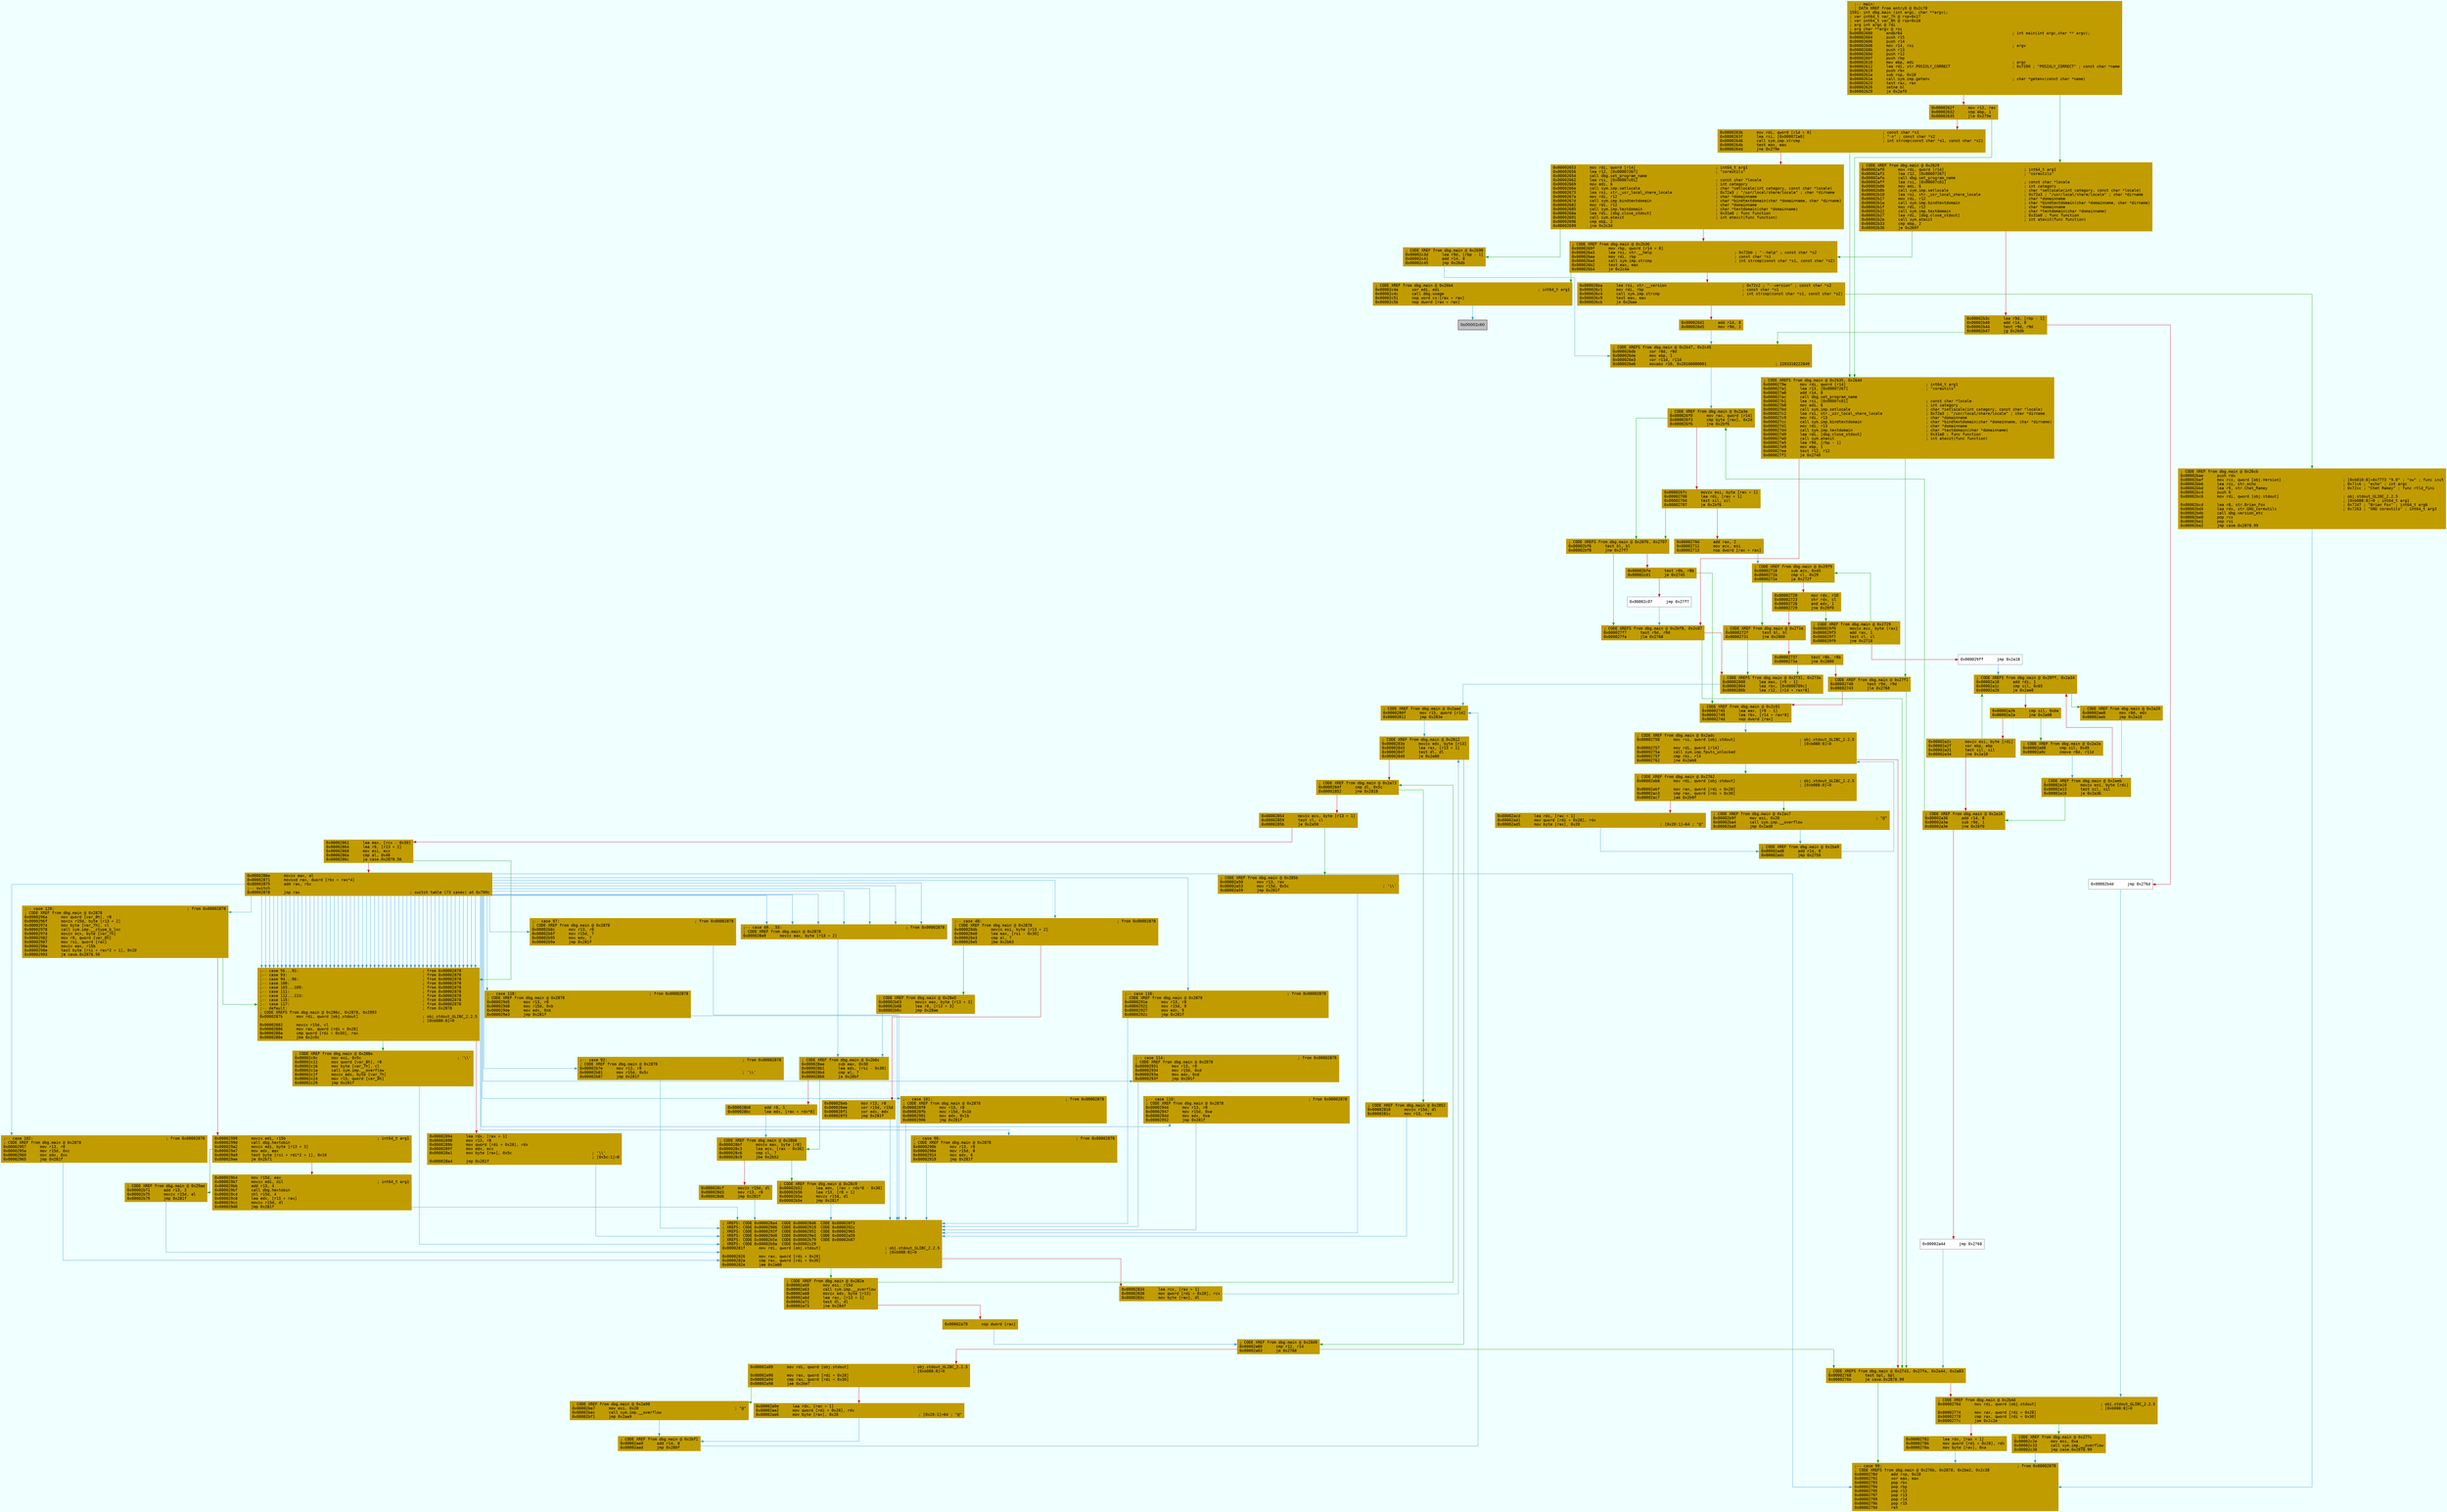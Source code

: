 digraph code {
	graph [bgcolor=azure fontsize=8 fontname="Courier" splines="ortho"];
	node [fillcolor=gray style=filled shape=box];
	edge [arrowhead="normal"];
	"0x00002600" [URL="dbg.main/0x00002600", fillcolor="#c19c00",color="#c19c00", fontname="Courier",label="  ;-- main:\l  ; DATA XREF from entry0 @ 0x2c78\l1591: int dbg.main (int argc, char **argv);\l; var int64_t var_7h @ rsp+0x17\l; var int64_t var_8h @ rsp+0x18\l; arg int argc @ rdi\l; arg char **argv @ rsi\l0x00002600      endbr64                                                ; int main(int argc,char ** argv);\l0x00002604      push r15\l0x00002606      push r14\l0x00002608      mov r14, rsi                                           ; argv\l0x0000260b      push r13\l0x0000260d      push r12\l0x0000260f      push rbp\l0x00002610      mov ebp, edi                                           ; argc\l0x00002612      lea rdi, str.POSIXLY_CORRECT                           ; 0x7290 ; \"POSIXLY_CORRECT\" ; const char *name\l0x00002619      push rbx\l0x0000261a      sub rsp, 0x18\l0x0000261e      call sym.imp.getenv                                    ; char *getenv(const char *name)\l0x00002623      test rax, rax\l0x00002626      setne bl\l0x00002629      je 0x2af0\l"]
	"0x0000262f" [URL="dbg.main/0x0000262f", fillcolor="#c19c00",color="#c19c00", fontname="Courier",label="0x0000262f      mov r12, rax\l0x00002632      cmp ebp, 1\l0x00002635      jle 0x279e\l"]
	"0x0000263b" [URL="dbg.main/0x0000263b", fillcolor="#c19c00",color="#c19c00", fontname="Courier",label="0x0000263b      mov rdi, qword [r14 + 8]                               ; const char *s1\l0x0000263f      lea rsi, [0x000072a0]                                  ; \"-n\" ; const char *s2\l0x00002646      call sym.imp.strcmp                                    ; int strcmp(const char *s1, const char *s2)\l0x0000264b      test eax, eax\l0x0000264d      jne 0x279e\l"]
	"0x00002653" [URL="dbg.main/0x00002653", fillcolor="#c19c00",color="#c19c00", fontname="Courier",label="0x00002653      mov rdi, qword [r14]                                   ; int64_t arg1\l0x00002656      lea r12, [0x00007267]                                  ; \"coreutils\"\l0x0000265d      call dbg.set_program_name\l0x00002662      lea rsi, [0x00007c01]                                  ; const char *locale\l0x00002669      mov edi, 6                                             ; int category\l0x0000266e      call sym.imp.setlocale                                 ; char *setlocale(int category, const char *locale)\l0x00002673      lea rsi, str._usr_local_share_locale                   ; 0x72a3 ; \"/usr/local/share/locale\" ; char *dirname\l0x0000267a      mov rdi, r12                                           ; char *domainname\l0x0000267d      call sym.imp.bindtextdomain                            ; char *bindtextdomain(char *domainname, char *dirname)\l0x00002682      mov rdi, r12                                           ; char *domainname\l0x00002685      call sym.imp.textdomain                                ; char *textdomain(char *domainname)\l0x0000268a      lea rdi, [dbg.close_stdout]                            ; 0x31e0 ; func function\l0x00002691      call sym.atexit                                        ; int atexit(func function)\l0x00002696      cmp ebp, 2\l0x00002699      jne 0x2c3d\l"]
	"0x0000269f" [URL="dbg.main/0x0000269f", fillcolor="#c19c00",color="#c19c00", fontname="Courier",label="; CODE XREF from dbg.main @ 0x2b36\l0x0000269f      mov rbp, qword [r14 + 8]\l0x000026a3      lea rsi, str.__help                                    ; 0x72bb ; \"--help\" ; const char *s2\l0x000026aa      mov rdi, rbp                                           ; const char *s1\l0x000026ad      call sym.imp.strcmp                                    ; int strcmp(const char *s1, const char *s2)\l0x000026b2      test eax, eax\l0x000026b4      je 0x2c4a\l"]
	"0x000026ba" [URL="dbg.main/0x000026ba", fillcolor="#c19c00",color="#c19c00", fontname="Courier",label="0x000026ba      lea rsi, str.__version                                 ; 0x72c2 ; \"--version\" ; const char *s2\l0x000026c1      mov rdi, rbp                                           ; const char *s1\l0x000026c4      call sym.imp.strcmp                                    ; int strcmp(const char *s1, const char *s2)\l0x000026c9      test eax, eax\l0x000026cb      je 0x2bae\l"]
	"0x000026d1" [URL="dbg.main/0x000026d1", fillcolor="#c19c00",color="#c19c00", fontname="Courier",label="0x000026d1      add r14, 8\l0x000026d5      mov r9d, 1\l"]
	"0x000026db" [URL="dbg.main/0x000026db", fillcolor="#c19c00",color="#c19c00", fontname="Courier",label="; CODE XREFS from dbg.main @ 0x2b47, 0x2c45\l0x000026db      xor r8d, r8d\l0x000026de      mov ebp, 1\l0x000026e3      xor r11d, r11d\l0x000026e6      movabs r10, 0x20100000001                              ; 2203318222849\l"]
	"0x000026f0" [URL="dbg.main/0x000026f0", fillcolor="#c19c00",color="#c19c00", fontname="Courier",label="; CODE XREF from dbg.main @ 0x2a3e\l0x000026f0      mov rax, qword [r14]\l0x000026f3      cmp byte [rax], 0x2d\l0x000026f6      jne 0x2bf6\l"]
	"0x000026fc" [URL="dbg.main/0x000026fc", fillcolor="#c19c00",color="#c19c00", fontname="Courier",label="0x000026fc      movzx esi, byte [rax + 1]\l0x00002700      lea rdi, [rax + 1]\l0x00002704      test sil, sil\l0x00002707      je 0x2bf6\l"]
	"0x0000270d" [URL="dbg.main/0x0000270d", fillcolor="#c19c00",color="#c19c00", fontname="Courier",label="0x0000270d      add rax, 2\l0x00002711      mov ecx, esi\l0x00002713      nop dword [rax + rax]\l"]
	"0x00002718" [URL="dbg.main/0x00002718", fillcolor="#c19c00",color="#c19c00", fontname="Courier",label="; CODE XREF from dbg.main @ 0x29f9\l0x00002718      sub ecx, 0x45\l0x0000271b      cmp cl, 0x29\l0x0000271e      ja 0x272f\l"]
	"0x00002720" [URL="dbg.main/0x00002720", fillcolor="#c19c00",color="#c19c00", fontname="Courier",label="0x00002720      mov rdx, r10\l0x00002723      shr rdx, cl\l0x00002726      and edx, 1\l0x00002729      jne 0x29f0\l"]
	"0x0000272f" [URL="dbg.main/0x0000272f", fillcolor="#c19c00",color="#c19c00", fontname="Courier",label="; CODE XREF from dbg.main @ 0x271e\l0x0000272f      test bl, bl\l0x00002731      jne 0x2800\l"]
	"0x00002737" [URL="dbg.main/0x00002737", fillcolor="#c19c00",color="#c19c00", fontname="Courier",label="0x00002737      test r8b, r8b\l0x0000273a      jne 0x2800\l"]
	"0x00002740" [URL="dbg.main/0x00002740", fillcolor="#c19c00",color="#c19c00", fontname="Courier",label="; CODE XREF from dbg.main @ 0x27f1\l0x00002740      test r9d, r9d\l0x00002743      jle 0x2768\l"]
	"0x00002745" [URL="dbg.main/0x00002745", fillcolor="#c19c00",color="#c19c00", fontname="Courier",label="; CODE XREF from dbg.main @ 0x2c01\l0x00002745      lea eax, [r9 - 1]\l0x00002749      lea rbx, [r14 + rax*8]\l0x0000274d      nop dword [rax]\l"]
	"0x00002750" [URL="dbg.main/0x00002750", fillcolor="#c19c00",color="#c19c00", fontname="Courier",label="; CODE XREF from dbg.main @ 0x2adc\l0x00002750      mov rsi, qword [obj.stdout]                            ; obj.stdout_GLIBC_2.2.5\l                                                                       ; [0xb088:8]=0\l0x00002757      mov rdi, qword [r14]\l0x0000275a      call sym.imp.fputs_unlocked\l0x0000275f      cmp rbx, r14\l0x00002762      jne 0x2ab8\l"]
	"0x00002768" [URL="dbg.main/0x00002768", fillcolor="#c19c00",color="#c19c00", fontname="Courier",label="; CODE XREFS from dbg.main @ 0x2743, 0x27fa, 0x2a44, 0x2a83\l0x00002768      test bpl, bpl\l0x0000276b      je case.0x2878.99\l"]
	"0x0000276d" [URL="dbg.main/0x0000276d", fillcolor="#c19c00",color="#c19c00", fontname="Courier",label="; CODE XREF from dbg.main @ 0x2b4d\l0x0000276d      mov rdi, qword [obj.stdout]                            ; obj.stdout_GLIBC_2.2.5\l                                                                       ; [0xb088:8]=0\l0x00002774      mov rax, qword [rdi + 0x28]\l0x00002778      cmp rax, qword [rdi + 0x30]\l0x0000277c      jae 0x2c2e\l"]
	"0x00002782" [URL="dbg.main/0x00002782", fillcolor="#c19c00",color="#c19c00", fontname="Courier",label="0x00002782      lea rdx, [rax + 1]\l0x00002786      mov qword [rdi + 0x28], rdx\l0x0000278a      mov byte [rax], 0xa\l"]
	"0x0000278d" [URL="dbg.main/0x0000278d", fillcolor="#c19c00",color="#c19c00", fontname="Courier",label=";-- case 99:                                                           ; from 0x00002878\l; CODE XREFS from dbg.main @ 0x276b, 0x2878, 0x2be2, 0x2c38\l0x0000278d      add rsp, 0x18\l0x00002791      xor eax, eax\l0x00002793      pop rbx\l0x00002794      pop rbp\l0x00002795      pop r12\l0x00002797      pop r13\l0x00002799      pop r14\l0x0000279b      pop r15\l0x0000279d      ret\l"]
	"0x0000279e" [URL="dbg.main/0x0000279e", fillcolor="#c19c00",color="#c19c00", fontname="Courier",label="; CODE XREFS from dbg.main @ 0x2635, 0x264d\l0x0000279e      mov rdi, qword [r14]                                   ; int64_t arg1\l0x000027a1      lea r13, [0x00007267]                                  ; \"coreutils\"\l0x000027a8      add r14, 8\l0x000027ac      call dbg.set_program_name\l0x000027b1      lea rsi, [0x00007c01]                                  ; const char *locale\l0x000027b8      mov edi, 6                                             ; int category\l0x000027bd      call sym.imp.setlocale                                 ; char *setlocale(int category, const char *locale)\l0x000027c2      lea rsi, str._usr_local_share_locale                   ; 0x72a3 ; \"/usr/local/share/locale\" ; char *dirname\l0x000027c9      mov rdi, r13                                           ; char *domainname\l0x000027cc      call sym.imp.bindtextdomain                            ; char *bindtextdomain(char *domainname, char *dirname)\l0x000027d1      mov rdi, r13                                           ; char *domainname\l0x000027d4      call sym.imp.textdomain                                ; char *textdomain(char *domainname)\l0x000027d9      lea rdi, [dbg.close_stdout]                            ; 0x31e0 ; func function\l0x000027e0      call sym.atexit                                        ; int atexit(func function)\l0x000027e5      lea r9d, [rbp - 1]\l0x000027e9      mov ebp, 1\l0x000027ee      test r12, r12\l0x000027f1      je 0x2740\l"]
	"0x000027f7" [URL="dbg.main/0x000027f7", fillcolor="#c19c00",color="#c19c00", fontname="Courier",label="; CODE XREFS from dbg.main @ 0x2bf8, 0x2c07\l0x000027f7      test r9d, r9d\l0x000027fa      jle 0x2768\l"]
	"0x00002800" [URL="dbg.main/0x00002800", fillcolor="#c19c00",color="#c19c00", fontname="Courier",label="; CODE XREFS from dbg.main @ 0x2731, 0x273a\l0x00002800      lea eax, [r9 - 1]\l0x00002804      lea rbx, [0x0000709c]\l0x0000280b      lea r12, [r14 + rax*8]\l"]
	"0x0000280f" [URL="dbg.main/0x0000280f", fillcolor="#c19c00",color="#c19c00", fontname="Courier",label="; CODE XREF from dbg.main @ 0x2aad\l0x0000280f      mov r13, qword [r14]\l0x00002812      jmp 0x283e\l"]
	"0x00002818" [URL="dbg.main/0x00002818", fillcolor="#c19c00",color="#c19c00", fontname="Courier",label="; CODE XREF from dbg.main @ 0x2852\l0x00002818      movzx r15d, dl\l0x0000281c      mov r13, rax\l"]
	"0x0000281f" [URL="dbg.main/0x0000281f", fillcolor="#c19c00",color="#c19c00", fontname="Courier",label="; XREFS: CODE 0x000028a4  CODE 0x000028d6  CODE 0x000028f3  \l; XREFS: CODE 0x00002906  CODE 0x00002919  CODE 0x0000292c  \l; XREFS: CODE 0x0000293f  CODE 0x00002952  CODE 0x00002965  \l; XREFS: CODE 0x000029d0  CODE 0x000029e3  CODE 0x00002a59  \l; XREFS: CODE 0x00002b5e  CODE 0x00002b79  CODE 0x00002b87  \l; XREFS: CODE 0x00002b9a  CODE 0x00002c29  \l0x0000281f      mov rdi, qword [obj.stdout]                            ; obj.stdout_GLIBC_2.2.5\l                                                                       ; [0xb088:8]=0\l0x00002826      mov rax, qword [rdi + 0x28]\l0x0000282a      cmp rax, qword [rdi + 0x30]\l0x0000282e      jae 0x2a60\l"]
	"0x00002834" [URL="dbg.main/0x00002834", fillcolor="#c19c00",color="#c19c00", fontname="Courier",label="0x00002834      lea rcx, [rax + 1]\l0x00002838      mov qword [rdi + 0x28], rcx\l0x0000283c      mov byte [rax], dl\l"]
	"0x0000283e" [URL="dbg.main/0x0000283e", fillcolor="#c19c00",color="#c19c00", fontname="Courier",label="; CODE XREF from dbg.main @ 0x2812\l0x0000283e      movzx edx, byte [r13]\l0x00002843      lea rax, [r13 + 1]\l0x00002847      test dl, dl\l0x00002849      je 0x2a80\l"]
	"0x0000284f" [URL="dbg.main/0x0000284f", fillcolor="#c19c00",color="#c19c00", fontname="Courier",label="; CODE XREF from dbg.main @ 0x2a73\l0x0000284f      cmp dl, 0x5c\l0x00002852      jne 0x2818\l"]
	"0x00002854" [URL="dbg.main/0x00002854", fillcolor="#c19c00",color="#c19c00", fontname="Courier",label="0x00002854      movzx ecx, byte [r13 + 1]\l0x00002859      test cl, cl\l0x0000285b      je 0x2a50\l"]
	"0x00002861" [URL="dbg.main/0x00002861", fillcolor="#c19c00",color="#c19c00", fontname="Courier",label="0x00002861      lea eax, [rcx - 0x30]\l0x00002864      lea r8, [r13 + 2]\l0x00002868      mov esi, ecx\l0x0000286a      cmp al, 0x48\l0x0000286c      ja case.0x2878.56\l"]
	"0x0000286e" [URL="dbg.main/0x0000286e", fillcolor="#c19c00",color="#c19c00", fontname="Courier",label="0x0000286e      movzx eax, al\l0x00002871      movsxd rax, dword [rbx + rax*4]\l0x00002875      add rax, rbx\l;-- switch\l0x00002878      jmp rax                                                ; switch table (73 cases) at 0x709c\l"]
	"0x0000287b" [URL="dbg.main/0x0000287b", fillcolor="#c19c00",color="#c19c00", fontname="Courier",label=";-- case 56...91:                                                      ; from 0x00002878\l;-- case 93:                                                           ; from 0x00002878\l;-- case 94...96:                                                      ; from 0x00002878\l;-- case 100:                                                          ; from 0x00002878\l;-- case 103...109:                                                    ; from 0x00002878\l;-- case 111:                                                          ; from 0x00002878\l;-- case 112...113:                                                    ; from 0x00002878\l;-- case 115:                                                          ; from 0x00002878\l;-- case 117:                                                          ; from 0x00002878\l;-- default:                                                           ; from 0x2878\l; CODE XREFS from dbg.main @ 0x286c, 0x2878, 0x2993\l0x0000287b      mov rdi, qword [obj.stdout]                            ; obj.stdout_GLIBC_2.2.5\l                                                                       ; [0xb088:8]=0\l0x00002882      movzx r15d, cl\l0x00002886      mov rax, qword [rdi + 0x28]\l0x0000288a      cmp qword [rdi + 0x30], rax\l0x0000288e      jbe 0x2c0c\l"]
	"0x00002894" [URL="dbg.main/0x00002894", fillcolor="#c19c00",color="#c19c00", fontname="Courier",label="0x00002894      lea rdx, [rax + 1]\l0x00002898      mov r13, r8\l0x0000289b      mov qword [rdi + 0x28], rdx\l0x0000289f      mov edx, ecx\l0x000028a1      mov byte [rax], 0x5c                                   ; '\\\\'\l                                                                       ; [0x5c:1]=0\l0x000028a4      jmp 0x281f\l"]
	"0x000028a9" [URL="dbg.main/0x000028a9", fillcolor="#c19c00",color="#c19c00", fontname="Courier",label=";-- case 49...55:                                                      ; from 0x00002878\l; CODE XREF from dbg.main @ 0x2878\l0x000028a9      movzx eax, byte [r13 + 2]\l"]
	"0x000028ae" [URL="dbg.main/0x000028ae", fillcolor="#c19c00",color="#c19c00", fontname="Courier",label="; CODE XREF from dbg.main @ 0x2b6c\l0x000028ae      sub eax, 0x30\l0x000028b1      lea edx, [rsi - 0x30]\l0x000028b4      cmp al, 7\l0x000028b6      ja 0x28bf\l"]
	"0x000028b8" [URL="dbg.main/0x000028b8", fillcolor="#c19c00",color="#c19c00", fontname="Courier",label="0x000028b8      add r8, 1\l0x000028bc      lea edx, [rax + rdx*8]\l"]
	"0x000028bf" [URL="dbg.main/0x000028bf", fillcolor="#c19c00",color="#c19c00", fontname="Courier",label="; CODE XREF from dbg.main @ 0x28b6\l0x000028bf      movzx eax, byte [r8]\l0x000028c3      lea ecx, [rax - 0x30]\l0x000028c6      cmp cl, 7\l0x000028c9      jbe 0x2b52\l"]
	"0x000028cf" [URL="dbg.main/0x000028cf", fillcolor="#c19c00",color="#c19c00", fontname="Courier",label="0x000028cf      movzx r15d, dl\l0x000028d3      mov r13, r8\l0x000028d6      jmp 0x281f\l"]
	"0x000028db" [URL="dbg.main/0x000028db", fillcolor="#c19c00",color="#c19c00", fontname="Courier",label=";-- case 48:                                                           ; from 0x00002878\l; CODE XREF from dbg.main @ 0x2878\l0x000028db      movzx esi, byte [r13 + 2]\l0x000028e0      lea eax, [rsi - 0x30]\l0x000028e3      cmp al, 7\l0x000028e5      jbe 0x2b63\l"]
	"0x000028eb" [URL="dbg.main/0x000028eb", fillcolor="#c19c00",color="#c19c00", fontname="Courier",label="0x000028eb      mov r13, r8\l0x000028ee      xor r15d, r15d\l0x000028f1      xor edx, edx\l0x000028f3      jmp 0x281f\l"]
	"0x000028f8" [URL="dbg.main/0x000028f8", fillcolor="#c19c00",color="#c19c00", fontname="Courier",label=";-- case 101:                                                          ; from 0x00002878\l; CODE XREF from dbg.main @ 0x2878\l0x000028f8      mov r13, r8\l0x000028fb      mov r15d, 0x1b\l0x00002901      mov edx, 0x1b\l0x00002906      jmp 0x281f\l"]
	"0x0000290b" [URL="dbg.main/0x0000290b", fillcolor="#c19c00",color="#c19c00", fontname="Courier",label=";-- case 98:                                                           ; from 0x00002878\l; CODE XREF from dbg.main @ 0x2878\l0x0000290b      mov r13, r8\l0x0000290e      mov r15d, 8\l0x00002914      mov edx, 8\l0x00002919      jmp 0x281f\l"]
	"0x0000291e" [URL="dbg.main/0x0000291e", fillcolor="#c19c00",color="#c19c00", fontname="Courier",label=";-- case 116:                                                          ; from 0x00002878\l; CODE XREF from dbg.main @ 0x2878\l0x0000291e      mov r13, r8\l0x00002921      mov r15d, 9\l0x00002927      mov edx, 9\l0x0000292c      jmp 0x281f\l"]
	"0x00002931" [URL="dbg.main/0x00002931", fillcolor="#c19c00",color="#c19c00", fontname="Courier",label=";-- case 114:                                                          ; from 0x00002878\l; CODE XREF from dbg.main @ 0x2878\l0x00002931      mov r13, r8\l0x00002934      mov r15d, 0xd\l0x0000293a      mov edx, 0xd\l0x0000293f      jmp 0x281f\l"]
	"0x00002944" [URL="dbg.main/0x00002944", fillcolor="#c19c00",color="#c19c00", fontname="Courier",label=";-- case 110:                                                          ; from 0x00002878\l; CODE XREF from dbg.main @ 0x2878\l0x00002944      mov r13, r8\l0x00002947      mov r15d, 0xa\l0x0000294d      mov edx, 0xa\l0x00002952      jmp 0x281f\l"]
	"0x00002957" [URL="dbg.main/0x00002957", fillcolor="#c19c00",color="#c19c00", fontname="Courier",label=";-- case 102:                                                          ; from 0x00002878\l; CODE XREF from dbg.main @ 0x2878\l0x00002957      mov r13, r8\l0x0000295a      mov r15d, 0xc\l0x00002960      mov edx, 0xc\l0x00002965      jmp 0x281f\l"]
	"0x0000296a" [URL="dbg.main/0x0000296a", fillcolor="#c19c00",color="#c19c00", fontname="Courier",label=";-- case 120:                                                          ; from 0x00002878\l; CODE XREF from dbg.main @ 0x2878\l0x0000296a      mov qword [var_8h], r8\l0x0000296f      movzx r15d, byte [r13 + 2]\l0x00002974      mov byte [var_7h], cl\l0x00002978      call sym.imp.__ctype_b_loc\l0x0000297d      movzx ecx, byte [var_7h]\l0x00002982      mov r8, qword [var_8h]\l0x00002987      mov rsi, qword [rax]\l0x0000298a      movzx eax, r15b\l0x0000298e      test byte [rsi + rax*2 + 1], 0x10\l0x00002993      je case.0x2878.56\l"]
	"0x00002999" [URL="dbg.main/0x00002999", fillcolor="#c19c00",color="#c19c00", fontname="Courier",label="0x00002999      movzx edi, r15b                                        ; int64_t arg1\l0x0000299d      call dbg.hextobin\l0x000029a2      movzx edi, byte [r13 + 3]\l0x000029a7      mov edx, eax\l0x000029a9      test byte [rsi + rdi*2 + 1], 0x10\l0x000029ae      je 0x2b71\l"]
	"0x000029b4" [URL="dbg.main/0x000029b4", fillcolor="#c19c00",color="#c19c00", fontname="Courier",label="0x000029b4      mov r15d, eax\l0x000029b7      movzx edi, dil                                         ; int64_t arg1\l0x000029bb      add r13, 4\l0x000029bf      call dbg.hextobin\l0x000029c4      shl r15d, 4\l0x000029c8      lea edx, [r15 + rax]\l0x000029cc      movzx r15d, dl\l0x000029d0      jmp 0x281f\l"]
	"0x000029d5" [URL="dbg.main/0x000029d5", fillcolor="#c19c00",color="#c19c00", fontname="Courier",label=";-- case 118:                                                          ; from 0x00002878\l; CODE XREF from dbg.main @ 0x2878\l0x000029d5      mov r13, r8\l0x000029d8      mov r15d, 0xb\l0x000029de      mov edx, 0xb\l0x000029e3      jmp 0x281f\l"]
	"0x000029f0" [URL="dbg.main/0x000029f0", fillcolor="#c19c00",color="#c19c00", fontname="Courier",label="; CODE XREF from dbg.main @ 0x2729\l0x000029f0      movzx ecx, byte [rax]\l0x000029f3      add rax, 1\l0x000029f7      test cl, cl\l0x000029f9      jne 0x2718\l"]
	"0x000029ff" [URL="dbg.main/0x000029ff", fillcolor="white",color="#767676", fontname="Courier",label="0x000029ff      jmp 0x2a18\l"]
	"0x00002a08" [URL="dbg.main/0x00002a08", fillcolor="#c19c00",color="#c19c00", fontname="Courier",label="; CODE XREF from dbg.main @ 0x2a2a\l0x00002a08      cmp sil, 0x45\l0x00002a0c      cmove r8d, r11d\l"]
	"0x00002a10" [URL="dbg.main/0x00002a10", fillcolor="#c19c00",color="#c19c00", fontname="Courier",label="; CODE XREF from dbg.main @ 0x2aeb\l0x00002a10      movzx esi, byte [rdi]\l0x00002a13      test sil, sil\l0x00002a16      je 0x2a36\l"]
	"0x00002a18" [URL="dbg.main/0x00002a18", fillcolor="#c19c00",color="#c19c00", fontname="Courier",label="; CODE XREFS from dbg.main @ 0x29ff, 0x2a34\l0x00002a18      add rdi, 1\l0x00002a1c      cmp sil, 0x65\l0x00002a20      je 0x2ae8\l"]
	"0x00002a26" [URL="dbg.main/0x00002a26", fillcolor="#c19c00",color="#c19c00", fontname="Courier",label="0x00002a26      cmp sil, 0x6e\l0x00002a2a      jne 0x2a08\l"]
	"0x00002a2c" [URL="dbg.main/0x00002a2c", fillcolor="#c19c00",color="#c19c00", fontname="Courier",label="0x00002a2c      movzx esi, byte [rdi]\l0x00002a2f      xor ebp, ebp\l0x00002a31      test sil, sil\l0x00002a34      jne 0x2a18\l"]
	"0x00002a36" [URL="dbg.main/0x00002a36", fillcolor="#c19c00",color="#c19c00", fontname="Courier",label="; CODE XREF from dbg.main @ 0x2a16\l0x00002a36      add r14, 8\l0x00002a3a      sub r9d, 1\l0x00002a3e      jne 0x26f0\l"]
	"0x00002a44" [URL="dbg.main/0x00002a44", fillcolor="white",color="#767676", fontname="Courier",label="0x00002a44      jmp 0x2768\l"]
	"0x00002a50" [URL="dbg.main/0x00002a50", fillcolor="#c19c00",color="#c19c00", fontname="Courier",label="; CODE XREF from dbg.main @ 0x285b\l0x00002a50      mov r13, rax\l0x00002a53      mov r15d, 0x5c                                         ; '\\\\'\l0x00002a59      jmp 0x281f\l"]
	"0x00002a60" [URL="dbg.main/0x00002a60", fillcolor="#c19c00",color="#c19c00", fontname="Courier",label="; CODE XREF from dbg.main @ 0x282e\l0x00002a60      mov esi, r15d\l0x00002a63      call sym.imp.__overflow\l0x00002a68      movzx edx, byte [r13]\l0x00002a6d      lea rax, [r13 + 1]\l0x00002a71      test dl, dl\l0x00002a73      jne 0x284f\l"]
	"0x00002a79" [URL="dbg.main/0x00002a79", fillcolor="#c19c00",color="#c19c00", fontname="Courier",label="0x00002a79      nop dword [rax]\l"]
	"0x00002a80" [URL="dbg.main/0x00002a80", fillcolor="#c19c00",color="#c19c00", fontname="Courier",label="; CODE XREF from dbg.main @ 0x2849\l0x00002a80      cmp r12, r14\l0x00002a83      je 0x2768\l"]
	"0x00002a89" [URL="dbg.main/0x00002a89", fillcolor="#c19c00",color="#c19c00", fontname="Courier",label="0x00002a89      mov rdi, qword [obj.stdout]                            ; obj.stdout_GLIBC_2.2.5\l                                                                       ; [0xb088:8]=0\l0x00002a90      mov rax, qword [rdi + 0x28]\l0x00002a94      cmp rax, qword [rdi + 0x30]\l0x00002a98      jae 0x2be7\l"]
	"0x00002a9e" [URL="dbg.main/0x00002a9e", fillcolor="#c19c00",color="#c19c00", fontname="Courier",label="0x00002a9e      lea rdx, [rax + 1]\l0x00002aa2      mov qword [rdi + 0x28], rdx\l0x00002aa6      mov byte [rax], 0x20                                   ; [0x20:1]=64 ; \"@\"\l"]
	"0x00002aa9" [URL="dbg.main/0x00002aa9", fillcolor="#c19c00",color="#c19c00", fontname="Courier",label="; CODE XREF from dbg.main @ 0x2bf1\l0x00002aa9      add r14, 8\l0x00002aad      jmp 0x280f\l"]
	"0x00002ab8" [URL="dbg.main/0x00002ab8", fillcolor="#c19c00",color="#c19c00", fontname="Courier",label="; CODE XREF from dbg.main @ 0x2762\l0x00002ab8      mov rdi, qword [obj.stdout]                            ; obj.stdout_GLIBC_2.2.5\l                                                                       ; [0xb088:8]=0\l0x00002abf      mov rax, qword [rdi + 0x28]\l0x00002ac3      cmp rax, qword [rdi + 0x30]\l0x00002ac7      jae 0x2b9f\l"]
	"0x00002acd" [URL="dbg.main/0x00002acd", fillcolor="#c19c00",color="#c19c00", fontname="Courier",label="0x00002acd      lea rdx, [rax + 1]\l0x00002ad1      mov qword [rdi + 0x28], rdx\l0x00002ad5      mov byte [rax], 0x20                                   ; [0x20:1]=64 ; \"@\"\l"]
	"0x00002ad8" [URL="dbg.main/0x00002ad8", fillcolor="#c19c00",color="#c19c00", fontname="Courier",label="; CODE XREF from dbg.main @ 0x2ba9\l0x00002ad8      add r14, 8\l0x00002adc      jmp 0x2750\l"]
	"0x00002ae8" [URL="dbg.main/0x00002ae8", fillcolor="#c19c00",color="#c19c00", fontname="Courier",label="; CODE XREF from dbg.main @ 0x2a20\l0x00002ae8      mov r8d, edx\l0x00002aeb      jmp 0x2a10\l"]
	"0x00002af0" [URL="dbg.main/0x00002af0", fillcolor="#c19c00",color="#c19c00", fontname="Courier",label="; CODE XREF from dbg.main @ 0x2629\l0x00002af0      mov rdi, qword [r14]                                   ; int64_t arg1\l0x00002af3      lea r12, [0x00007267]                                  ; \"coreutils\"\l0x00002afa      call dbg.set_program_name\l0x00002aff      lea rsi, [0x00007c01]                                  ; const char *locale\l0x00002b06      mov edi, 6                                             ; int category\l0x00002b0b      call sym.imp.setlocale                                 ; char *setlocale(int category, const char *locale)\l0x00002b10      lea rsi, str._usr_local_share_locale                   ; 0x72a3 ; \"/usr/local/share/locale\" ; char *dirname\l0x00002b17      mov rdi, r12                                           ; char *domainname\l0x00002b1a      call sym.imp.bindtextdomain                            ; char *bindtextdomain(char *domainname, char *dirname)\l0x00002b1f      mov rdi, r12                                           ; char *domainname\l0x00002b22      call sym.imp.textdomain                                ; char *textdomain(char *domainname)\l0x00002b27      lea rdi, [dbg.close_stdout]                            ; 0x31e0 ; func function\l0x00002b2e      call sym.atexit                                        ; int atexit(func function)\l0x00002b33      cmp ebp, 2\l0x00002b36      je 0x269f\l"]
	"0x00002b3c" [URL="dbg.main/0x00002b3c", fillcolor="#c19c00",color="#c19c00", fontname="Courier",label="0x00002b3c      lea r9d, [rbp - 1]\l0x00002b40      add r14, 8\l0x00002b44      test r9d, r9d\l0x00002b47      jg 0x26db\l"]
	"0x00002b4d" [URL="dbg.main/0x00002b4d", fillcolor="white",color="#767676", fontname="Courier",label="0x00002b4d      jmp 0x276d\l"]
	"0x00002b52" [URL="dbg.main/0x00002b52", fillcolor="#c19c00",color="#c19c00", fontname="Courier",label="; CODE XREF from dbg.main @ 0x28c9\l0x00002b52      lea edx, [rax + rdx*8 - 0x30]\l0x00002b56      lea r13, [r8 + 1]\l0x00002b5a      movzx r15d, dl\l0x00002b5e      jmp 0x281f\l"]
	"0x00002b63" [URL="dbg.main/0x00002b63", fillcolor="#c19c00",color="#c19c00", fontname="Courier",label="; CODE XREF from dbg.main @ 0x28e5\l0x00002b63      movzx eax, byte [r13 + 3]\l0x00002b68      lea r8, [r13 + 3]\l0x00002b6c      jmp 0x28ae\l"]
	"0x00002b71" [URL="dbg.main/0x00002b71", fillcolor="#c19c00",color="#c19c00", fontname="Courier",label="; CODE XREF from dbg.main @ 0x29ae\l0x00002b71      add r13, 3\l0x00002b75      movzx r15d, al\l0x00002b79      jmp 0x281f\l"]
	"0x00002b7e" [URL="dbg.main/0x00002b7e", fillcolor="#c19c00",color="#c19c00", fontname="Courier",label=";-- case 92:                                                           ; from 0x00002878\l; CODE XREF from dbg.main @ 0x2878\l0x00002b7e      mov r13, r8\l0x00002b81      mov r15d, 0x5c                                         ; '\\\\'\l0x00002b87      jmp 0x281f\l"]
	"0x00002b8c" [URL="dbg.main/0x00002b8c", fillcolor="#c19c00",color="#c19c00", fontname="Courier",label=";-- case 97:                                                           ; from 0x00002878\l; CODE XREF from dbg.main @ 0x2878\l0x00002b8c      mov r13, r8\l0x00002b8f      mov r15d, 7\l0x00002b95      mov edx, 7\l0x00002b9a      jmp 0x281f\l"]
	"0x00002b9f" [URL="dbg.main/0x00002b9f", fillcolor="#c19c00",color="#c19c00", fontname="Courier",label="; CODE XREF from dbg.main @ 0x2ac7\l0x00002b9f      mov esi, 0x20                                          ; \"@\"\l0x00002ba4      call sym.imp.__overflow\l0x00002ba9      jmp 0x2ad8\l"]
	"0x00002bae" [URL="dbg.main/0x00002bae", fillcolor="#c19c00",color="#c19c00", fontname="Courier",label="; CODE XREF from dbg.main @ 0x26cb\l0x00002bae      push rdx\l0x00002baf      mov rcx, qword [obj.Version]                           ; [0xb010:8]=0x7773 \"9.0\" ; \"sw\" ; func init\l0x00002bb6      lea rsi, str.echo                                      ; 0x71c6 ; \"echo\" ; int argc\l0x00002bbd      lea r9, str.Chet_Ramey                                 ; 0x72cc ; \"Chet Ramey\" ; func rtld_fini\l0x00002bc4      push 0\l0x00002bc6      mov rdi, qword [obj.stdout]                            ; obj.stdout_GLIBC_2.2.5\l                                                                       ; [0xb088:8]=0 ; int64_t arg1\l0x00002bcd      lea r8, str.Brian_Fox                                  ; 0x72d7 ; \"Brian Fox\" ; int64_t arg6\l0x00002bd4      lea rdx, str.GNU_coreutils                             ; 0x7263 ; \"GNU coreutils\" ; int64_t arg3\l0x00002bdb      call dbg.version_etc\l0x00002be0      pop rcx\l0x00002be1      pop rsi\l0x00002be2      jmp case.0x2878.99\l"]
	"0x00002be7" [URL="dbg.main/0x00002be7", fillcolor="#c19c00",color="#c19c00", fontname="Courier",label="; CODE XREF from dbg.main @ 0x2a98\l0x00002be7      mov esi, 0x20                                          ; \"@\"\l0x00002bec      call sym.imp.__overflow\l0x00002bf1      jmp 0x2aa9\l"]
	"0x00002bf6" [URL="dbg.main/0x00002bf6", fillcolor="#c19c00",color="#c19c00", fontname="Courier",label="; CODE XREFS from dbg.main @ 0x26f6, 0x2707\l0x00002bf6      test bl, bl\l0x00002bf8      jne 0x27f7\l"]
	"0x00002bfe" [URL="dbg.main/0x00002bfe", fillcolor="#c19c00",color="#c19c00", fontname="Courier",label="0x00002bfe      test r8b, r8b\l0x00002c01      je 0x2745\l"]
	"0x00002c07" [URL="dbg.main/0x00002c07", fillcolor="white",color="#767676", fontname="Courier",label="0x00002c07      jmp 0x27f7\l"]
	"0x00002c0c" [URL="dbg.main/0x00002c0c", fillcolor="#c19c00",color="#c19c00", fontname="Courier",label="; CODE XREF from dbg.main @ 0x288e\l0x00002c0c      mov esi, 0x5c                                          ; '\\\\'\l0x00002c11      mov qword [var_8h], r8\l0x00002c16      mov byte [var_7h], cl\l0x00002c1a      call sym.imp.__overflow\l0x00002c1f      movzx edx, byte [var_7h]\l0x00002c24      mov r13, qword [var_8h]\l0x00002c29      jmp 0x281f\l"]
	"0x00002c2e" [URL="dbg.main/0x00002c2e", fillcolor="#c19c00",color="#c19c00", fontname="Courier",label="; CODE XREF from dbg.main @ 0x277c\l0x00002c2e      mov esi, 0xa\l0x00002c33      call sym.imp.__overflow\l0x00002c38      jmp case.0x2878.99\l"]
	"0x00002c3d" [URL="dbg.main/0x00002c3d", fillcolor="#c19c00",color="#c19c00", fontname="Courier",label="; CODE XREF from dbg.main @ 0x2699\l0x00002c3d      lea r9d, [rbp - 1]\l0x00002c41      add r14, 8\l0x00002c45      jmp 0x26db\l"]
	"0x00002c4a" [URL="dbg.main/0x00002c4a", fillcolor="#c19c00",color="#c19c00", fontname="Courier",label="; CODE XREF from dbg.main @ 0x26b4\l0x00002c4a      xor edi, edi                                           ; int64_t arg1\l0x00002c4c      call dbg.usage\l0x00002c51      nop word cs:[rax + rax]\l0x00002c5b      nop dword [rax + rax]\l"]
        "0x00002600" -> "0x00002af0" [color="#13a10e"];
        "0x00002600" -> "0x0000262f" [color="#c50f1f"];
        "0x0000262f" -> "0x0000279e" [color="#13a10e"];
        "0x0000262f" -> "0x0000263b" [color="#c50f1f"];
        "0x0000263b" -> "0x0000279e" [color="#13a10e"];
        "0x0000263b" -> "0x00002653" [color="#c50f1f"];
        "0x00002653" -> "0x00002c3d" [color="#13a10e"];
        "0x00002653" -> "0x0000269f" [color="#c50f1f"];
        "0x0000269f" -> "0x00002c4a" [color="#13a10e"];
        "0x0000269f" -> "0x000026ba" [color="#c50f1f"];
        "0x000026ba" -> "0x00002bae" [color="#13a10e"];
        "0x000026ba" -> "0x000026d1" [color="#c50f1f"];
        "0x000026d1" -> "0x000026db" [color="#3a96dd"];
        "0x000026db" -> "0x000026f0" [color="#3a96dd"];
        "0x000026f0" -> "0x00002bf6" [color="#13a10e"];
        "0x000026f0" -> "0x000026fc" [color="#c50f1f"];
        "0x000026fc" -> "0x00002bf6" [color="#13a10e"];
        "0x000026fc" -> "0x0000270d" [color="#c50f1f"];
        "0x0000270d" -> "0x00002718" [color="#3a96dd"];
        "0x00002718" -> "0x0000272f" [color="#13a10e"];
        "0x00002718" -> "0x00002720" [color="#c50f1f"];
        "0x00002720" -> "0x000029f0" [color="#13a10e"];
        "0x00002720" -> "0x0000272f" [color="#c50f1f"];
        "0x0000272f" -> "0x00002800" [color="#13a10e"];
        "0x0000272f" -> "0x00002737" [color="#c50f1f"];
        "0x00002737" -> "0x00002800" [color="#13a10e"];
        "0x00002737" -> "0x00002740" [color="#c50f1f"];
        "0x00002740" -> "0x00002768" [color="#13a10e"];
        "0x00002740" -> "0x00002745" [color="#c50f1f"];
        "0x00002745" -> "0x00002750" [color="#3a96dd"];
        "0x00002750" -> "0x00002ab8" [color="#13a10e"];
        "0x00002750" -> "0x00002768" [color="#c50f1f"];
        "0x00002768" -> "0x0000278d" [color="#13a10e"];
        "0x00002768" -> "0x0000276d" [color="#c50f1f"];
        "0x0000276d" -> "0x00002c2e" [color="#13a10e"];
        "0x0000276d" -> "0x00002782" [color="#c50f1f"];
        "0x00002782" -> "0x0000278d" [color="#3a96dd"];
        "0x0000279e" -> "0x00002740" [color="#13a10e"];
        "0x0000279e" -> "0x000027f7" [color="#c50f1f"];
        "0x000027f7" -> "0x00002768" [color="#13a10e"];
        "0x000027f7" -> "0x00002800" [color="#c50f1f"];
        "0x00002800" -> "0x0000280f" [color="#3a96dd"];
        "0x0000280f" -> "0x0000283e" [color="#3a96dd"];
        "0x00002818" -> "0x0000281f" [color="#3a96dd"];
        "0x0000281f" -> "0x00002a60" [color="#13a10e"];
        "0x0000281f" -> "0x00002834" [color="#c50f1f"];
        "0x00002834" -> "0x0000283e" [color="#3a96dd"];
        "0x0000283e" -> "0x00002a80" [color="#13a10e"];
        "0x0000283e" -> "0x0000284f" [color="#c50f1f"];
        "0x0000284f" -> "0x00002818" [color="#13a10e"];
        "0x0000284f" -> "0x00002854" [color="#c50f1f"];
        "0x00002854" -> "0x00002a50" [color="#13a10e"];
        "0x00002854" -> "0x00002861" [color="#c50f1f"];
        "0x00002861" -> "0x0000287b" [color="#13a10e"];
        "0x00002861" -> "0x0000286e" [color="#c50f1f"];
        "0x0000286e" -> "0x000028db" [color="#3a96dd"];
        "0x0000286e" -> "0x000028a9" [color="#3a96dd"];
        "0x0000286e" -> "0x000028a9" [color="#3a96dd"];
        "0x0000286e" -> "0x000028a9" [color="#3a96dd"];
        "0x0000286e" -> "0x000028a9" [color="#3a96dd"];
        "0x0000286e" -> "0x000028a9" [color="#3a96dd"];
        "0x0000286e" -> "0x000028a9" [color="#3a96dd"];
        "0x0000286e" -> "0x000028a9" [color="#3a96dd"];
        "0x0000286e" -> "0x0000287b" [color="#3a96dd"];
        "0x0000286e" -> "0x0000287b" [color="#3a96dd"];
        "0x0000286e" -> "0x0000287b" [color="#3a96dd"];
        "0x0000286e" -> "0x0000287b" [color="#3a96dd"];
        "0x0000286e" -> "0x0000287b" [color="#3a96dd"];
        "0x0000286e" -> "0x0000287b" [color="#3a96dd"];
        "0x0000286e" -> "0x0000287b" [color="#3a96dd"];
        "0x0000286e" -> "0x0000287b" [color="#3a96dd"];
        "0x0000286e" -> "0x0000287b" [color="#3a96dd"];
        "0x0000286e" -> "0x0000287b" [color="#3a96dd"];
        "0x0000286e" -> "0x0000287b" [color="#3a96dd"];
        "0x0000286e" -> "0x0000287b" [color="#3a96dd"];
        "0x0000286e" -> "0x0000287b" [color="#3a96dd"];
        "0x0000286e" -> "0x0000287b" [color="#3a96dd"];
        "0x0000286e" -> "0x0000287b" [color="#3a96dd"];
        "0x0000286e" -> "0x0000287b" [color="#3a96dd"];
        "0x0000286e" -> "0x0000287b" [color="#3a96dd"];
        "0x0000286e" -> "0x0000287b" [color="#3a96dd"];
        "0x0000286e" -> "0x0000287b" [color="#3a96dd"];
        "0x0000286e" -> "0x0000287b" [color="#3a96dd"];
        "0x0000286e" -> "0x0000287b" [color="#3a96dd"];
        "0x0000286e" -> "0x0000287b" [color="#3a96dd"];
        "0x0000286e" -> "0x0000287b" [color="#3a96dd"];
        "0x0000286e" -> "0x0000287b" [color="#3a96dd"];
        "0x0000286e" -> "0x0000287b" [color="#3a96dd"];
        "0x0000286e" -> "0x0000287b" [color="#3a96dd"];
        "0x0000286e" -> "0x0000287b" [color="#3a96dd"];
        "0x0000286e" -> "0x0000287b" [color="#3a96dd"];
        "0x0000286e" -> "0x0000287b" [color="#3a96dd"];
        "0x0000286e" -> "0x0000287b" [color="#3a96dd"];
        "0x0000286e" -> "0x0000287b" [color="#3a96dd"];
        "0x0000286e" -> "0x0000287b" [color="#3a96dd"];
        "0x0000286e" -> "0x0000287b" [color="#3a96dd"];
        "0x0000286e" -> "0x0000287b" [color="#3a96dd"];
        "0x0000286e" -> "0x0000287b" [color="#3a96dd"];
        "0x0000286e" -> "0x0000287b" [color="#3a96dd"];
        "0x0000286e" -> "0x00002b7e" [color="#3a96dd"];
        "0x0000286e" -> "0x0000287b" [color="#3a96dd"];
        "0x0000286e" -> "0x0000287b" [color="#3a96dd"];
        "0x0000286e" -> "0x0000287b" [color="#3a96dd"];
        "0x0000286e" -> "0x0000287b" [color="#3a96dd"];
        "0x0000286e" -> "0x00002b8c" [color="#3a96dd"];
        "0x0000286e" -> "0x0000290b" [color="#3a96dd"];
        "0x0000286e" -> "0x0000278d" [color="#3a96dd"];
        "0x0000286e" -> "0x0000287b" [color="#3a96dd"];
        "0x0000286e" -> "0x000028f8" [color="#3a96dd"];
        "0x0000286e" -> "0x00002957" [color="#3a96dd"];
        "0x0000286e" -> "0x0000287b" [color="#3a96dd"];
        "0x0000286e" -> "0x0000287b" [color="#3a96dd"];
        "0x0000286e" -> "0x0000287b" [color="#3a96dd"];
        "0x0000286e" -> "0x0000287b" [color="#3a96dd"];
        "0x0000286e" -> "0x0000287b" [color="#3a96dd"];
        "0x0000286e" -> "0x0000287b" [color="#3a96dd"];
        "0x0000286e" -> "0x0000287b" [color="#3a96dd"];
        "0x0000286e" -> "0x00002944" [color="#3a96dd"];
        "0x0000286e" -> "0x0000287b" [color="#3a96dd"];
        "0x0000286e" -> "0x0000287b" [color="#3a96dd"];
        "0x0000286e" -> "0x0000287b" [color="#3a96dd"];
        "0x0000286e" -> "0x00002931" [color="#3a96dd"];
        "0x0000286e" -> "0x0000287b" [color="#3a96dd"];
        "0x0000286e" -> "0x0000291e" [color="#3a96dd"];
        "0x0000286e" -> "0x0000287b" [color="#3a96dd"];
        "0x0000286e" -> "0x000029d5" [color="#3a96dd"];
        "0x0000286e" -> "0x0000287b" [color="#3a96dd"];
        "0x0000286e" -> "0x0000296a" [color="#3a96dd"];
        "0x0000287b" -> "0x00002c0c" [color="#13a10e"];
        "0x0000287b" -> "0x00002894" [color="#c50f1f"];
        "0x00002894" -> "0x0000281f" [color="#3a96dd"];
        "0x000028a9" -> "0x000028ae" [color="#3a96dd"];
        "0x000028ae" -> "0x000028bf" [color="#13a10e"];
        "0x000028ae" -> "0x000028b8" [color="#c50f1f"];
        "0x000028b8" -> "0x000028bf" [color="#3a96dd"];
        "0x000028bf" -> "0x00002b52" [color="#13a10e"];
        "0x000028bf" -> "0x000028cf" [color="#c50f1f"];
        "0x000028cf" -> "0x0000281f" [color="#3a96dd"];
        "0x000028db" -> "0x00002b63" [color="#13a10e"];
        "0x000028db" -> "0x000028eb" [color="#c50f1f"];
        "0x000028eb" -> "0x0000281f" [color="#3a96dd"];
        "0x000028f8" -> "0x0000281f" [color="#3a96dd"];
        "0x0000290b" -> "0x0000281f" [color="#3a96dd"];
        "0x0000291e" -> "0x0000281f" [color="#3a96dd"];
        "0x00002931" -> "0x0000281f" [color="#3a96dd"];
        "0x00002944" -> "0x0000281f" [color="#3a96dd"];
        "0x00002957" -> "0x0000281f" [color="#3a96dd"];
        "0x0000296a" -> "0x0000287b" [color="#13a10e"];
        "0x0000296a" -> "0x00002999" [color="#c50f1f"];
        "0x00002999" -> "0x00002b71" [color="#13a10e"];
        "0x00002999" -> "0x000029b4" [color="#c50f1f"];
        "0x000029b4" -> "0x0000281f" [color="#3a96dd"];
        "0x000029d5" -> "0x0000281f" [color="#3a96dd"];
        "0x000029f0" -> "0x00002718" [color="#13a10e"];
        "0x000029f0" -> "0x000029ff" [color="#c50f1f"];
        "0x000029ff" -> "0x00002a18" [color="#3a96dd"];
        "0x00002a08" -> "0x00002a10" [color="#3a96dd"];
        "0x00002a10" -> "0x00002a36" [color="#13a10e"];
        "0x00002a10" -> "0x00002a18" [color="#c50f1f"];
        "0x00002a18" -> "0x00002ae8" [color="#13a10e"];
        "0x00002a18" -> "0x00002a26" [color="#c50f1f"];
        "0x00002a26" -> "0x00002a08" [color="#13a10e"];
        "0x00002a26" -> "0x00002a2c" [color="#c50f1f"];
        "0x00002a2c" -> "0x00002a18" [color="#13a10e"];
        "0x00002a2c" -> "0x00002a36" [color="#c50f1f"];
        "0x00002a36" -> "0x000026f0" [color="#13a10e"];
        "0x00002a36" -> "0x00002a44" [color="#c50f1f"];
        "0x00002a44" -> "0x00002768" [color="#3a96dd"];
        "0x00002a50" -> "0x0000281f" [color="#3a96dd"];
        "0x00002a60" -> "0x0000284f" [color="#13a10e"];
        "0x00002a60" -> "0x00002a79" [color="#c50f1f"];
        "0x00002a79" -> "0x00002a80" [color="#3a96dd"];
        "0x00002a80" -> "0x00002768" [color="#13a10e"];
        "0x00002a80" -> "0x00002a89" [color="#c50f1f"];
        "0x00002a89" -> "0x00002be7" [color="#13a10e"];
        "0x00002a89" -> "0x00002a9e" [color="#c50f1f"];
        "0x00002a9e" -> "0x00002aa9" [color="#3a96dd"];
        "0x00002aa9" -> "0x0000280f" [color="#3a96dd"];
        "0x00002ab8" -> "0x00002b9f" [color="#13a10e"];
        "0x00002ab8" -> "0x00002acd" [color="#c50f1f"];
        "0x00002acd" -> "0x00002ad8" [color="#3a96dd"];
        "0x00002ad8" -> "0x00002750" [color="#3a96dd"];
        "0x00002ae8" -> "0x00002a10" [color="#3a96dd"];
        "0x00002af0" -> "0x0000269f" [color="#13a10e"];
        "0x00002af0" -> "0x00002b3c" [color="#c50f1f"];
        "0x00002b3c" -> "0x000026db" [color="#13a10e"];
        "0x00002b3c" -> "0x00002b4d" [color="#c50f1f"];
        "0x00002b4d" -> "0x0000276d" [color="#3a96dd"];
        "0x00002b52" -> "0x0000281f" [color="#3a96dd"];
        "0x00002b63" -> "0x000028ae" [color="#3a96dd"];
        "0x00002b71" -> "0x0000281f" [color="#3a96dd"];
        "0x00002b7e" -> "0x0000281f" [color="#3a96dd"];
        "0x00002b8c" -> "0x0000281f" [color="#3a96dd"];
        "0x00002b9f" -> "0x00002ad8" [color="#3a96dd"];
        "0x00002bae" -> "0x0000278d" [color="#3a96dd"];
        "0x00002be7" -> "0x00002aa9" [color="#3a96dd"];
        "0x00002bf6" -> "0x000027f7" [color="#13a10e"];
        "0x00002bf6" -> "0x00002bfe" [color="#c50f1f"];
        "0x00002bfe" -> "0x00002745" [color="#13a10e"];
        "0x00002bfe" -> "0x00002c07" [color="#c50f1f"];
        "0x00002c07" -> "0x000027f7" [color="#3a96dd"];
        "0x00002c0c" -> "0x0000281f" [color="#3a96dd"];
        "0x00002c2e" -> "0x0000278d" [color="#3a96dd"];
        "0x00002c3d" -> "0x000026db" [color="#3a96dd"];
        "0x00002c4a" -> "0x00002c60" [color="#3a96dd"];
}
